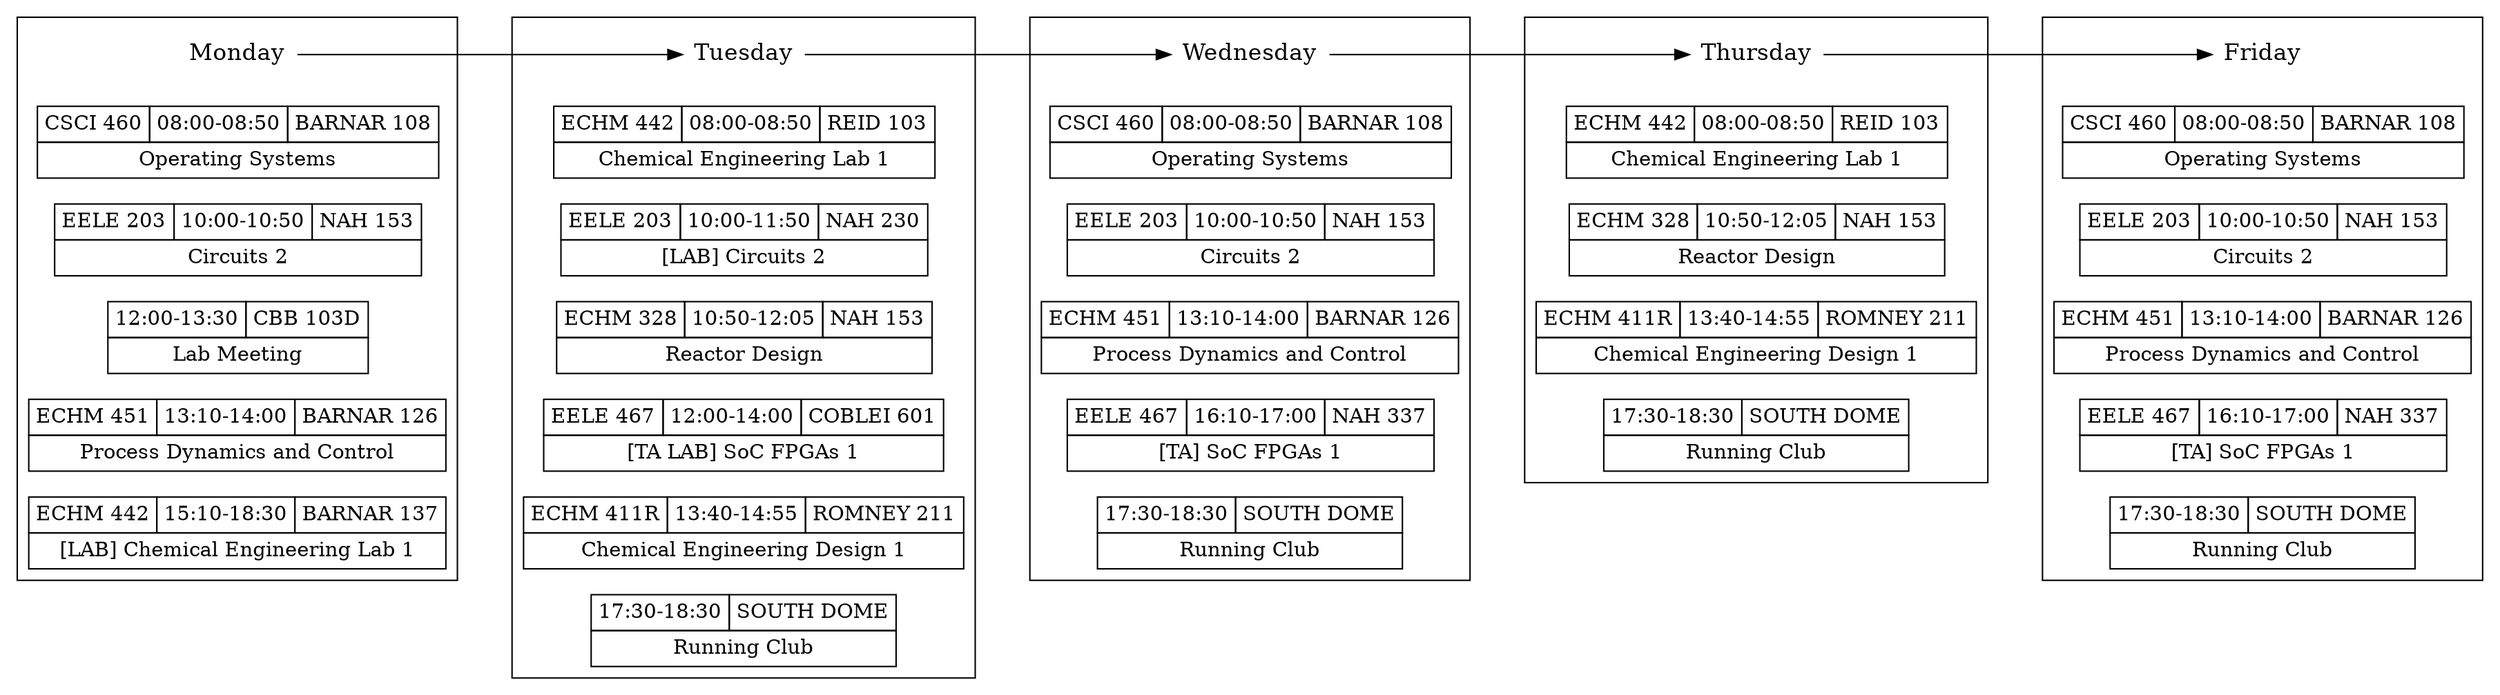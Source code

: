 digraph schedule {
    ranksep=.75; rankdir=LR; splines=false;

    {node [shape=plaintext,fontsize=16];
	"Monday" -> "Tuesday" -> "Wednesday" -> "Thursday" -> "Friday";
    }

    {node [shape=none, margin=0]
	subgraph clustermonday { rank = same; "Monday"; "CSCI460-m"; "EELE203-m"; "WORK-m-meeting"; "ECHM451-m"; "ECHM442-m-lab"; }
    }

    "CSCI460-m" [label=<
		 <TABLE BORDER="0" CELLBORDER="1" CELLSPACING="0" CELLPADDING="4">
		 <TR>
		 <TD>CSCI 460</TD>
		 <TD>08:00-08:50</TD>
		 <TD>BARNAR 108</TD>
		 </TR>
		 <TR><TD COLSPAN="3">Operating Systems</TD></TR>
		 </TABLE>>];

    "EELE203-m" [label=<
		 <TABLE BORDER="0" CELLBORDER="1" CELLSPACING="0" CELLPADDING="4">
		 <TR>
		 <TD>EELE 203</TD>
		 <TD>10:00-10:50</TD>
		 <TD>NAH 153</TD>
		 </TR>
		 <TR><TD COLSPAN="3">Circuits 2</TD></TR>
		 </TABLE>>];

    "WORK-m-meeting" [label=<
		      <TABLE BORDER="0" CELLBORDER="1" CELLSPACING="0" CELLPADDING="4">
		      <TR>
		      <TD>12:00-13:30</TD>
		      <TD>CBB 103D</TD>
		      </TR>
		      <TR><TD COLSPAN="2">Lab Meeting</TD></TR>
		      </TABLE>>];

    "ECHM451-m" [label=<
		 <TABLE BORDER="0" CELLBORDER="1" CELLSPACING="0" CELLPADDING="4">
		 <TR>
		 <TD>ECHM 451</TD>
		 <TD>13:10-14:00</TD>
		 <TD>BARNAR 126</TD>
		 </TR>
		 <TR><TD COLSPAN="3">Process Dynamics and Control</TD></TR>
		 </TABLE>>];

    "ECHM442-m-lab" [label=<
		     <TABLE BORDER="0" CELLBORDER="1" CELLSPACING="0" CELLPADDING="4">
		     <TR>
		     <TD>ECHM 442</TD>
		     <TD>15:10-18:30</TD>
		     <TD>BARNAR 137</TD>
		     </TR>
		     <TR><TD COLSPAN="3">[LAB] Chemical Engineering Lab 1</TD></TR>
		     </TABLE>>];

    {node [shape=none, margin=0]
	subgraph clustertuesday { rank = same; "Tuesday"; "ECHM442-t"; "EELE203-t-lab"; "ECHM328-t"; "EELE467-t-TA"; "ECHM411R-t"; "RUNNING-t"; }
    }

    "ECHM442-t" [label=<
		 <TABLE BORDER="0" CELLBORDER="1" CELLSPACING="0" CELLPADDING="4">
		 <TR>
		 <TD>ECHM 442</TD>
		 <TD>08:00-08:50</TD>
		 <TD>REID 103</TD>
		 </TR>
		 <TR><TD COLSPAN="3">Chemical Engineering Lab 1</TD></TR>
		 </TABLE>>];

    "EELE203-t-lab" [label=<
		     <TABLE BORDER="0" CELLBORDER="1" CELLSPACING="0" CELLPADDING="4">
		     <TR>
		     <TD>EELE 203</TD>
		     <TD>10:00-11:50</TD>
		     <TD>NAH 230</TD>
		     </TR>
		     <TR><TD COLSPAN="3">[LAB] Circuits 2</TD></TR>
		     </TABLE>>];

    "ECHM328-t" [label=<
		 <TABLE BORDER="0" CELLBORDER="1" CELLSPACING="0" CELLPADDING="4">
		 <TR>
		 <TD>ECHM 328</TD>
		 <TD>10:50-12:05</TD>
		 <TD>NAH 153</TD>
		 </TR>
		 <TR><TD COLSPAN="3">Reactor Design</TD></TR>
		 </TABLE>>];

    "EELE467-t-TA" [label=<
		    <TABLE BORDER="0" CELLBORDER="1" CELLSPACING="0" CELLPADDING="4">
		    <TR>
		    <TD>EELE 467</TD>
		    <TD>12:00-14:00</TD>
		    <TD>COBLEI 601</TD>
		    </TR>
		    <TR><TD COLSPAN="3">[TA LAB] SoC FPGAs 1</TD></TR>
		    </TABLE>>];

    "ECHM411R-t" [label=<
		  <TABLE BORDER="0" CELLBORDER="1" CELLSPACING="0" CELLPADDING="4">
		  <TR>
		  <TD>ECHM 411R</TD>
		  <TD>13:40-14:55</TD>
		  <TD>ROMNEY 211</TD>
		  </TR>
		  <TR><TD COLSPAN="3">Chemical Engineering Design 1</TD></TR>
		  </TABLE>>];

    "RUNNING-t" [label=<
		 <TABLE BORDER="0" CELLBORDER="1" CELLSPACING="0" CELLPADDING="4">
		 <TR>
		 <TD>17:30-18:30</TD>
		 <TD>SOUTH DOME</TD>
		 </TR>
		 <TR><TD COLSPAN="2">Running Club</TD></TR>
		 </TABLE>>];

    {node [shape=none, margin=0]
	subgraph clusterwednesday { rank = same; "Wednesday"; "CSCI460-w"; "EELE203-w"; "ECHM451-w"; "EELE467-w-TA"; "RUNNING-w"; }
    }

    "CSCI460-w" [label=<
		 <TABLE BORDER="0" CELLBORDER="1" CELLSPACING="0" CELLPADDING="4">
		 <TR>
		 <TD>CSCI 460</TD>
		 <TD>08:00-08:50</TD>
		 <TD>BARNAR 108</TD>
		 </TR>
		 <TR><TD COLSPAN="3">Operating Systems</TD></TR>
		 </TABLE>>];

    "EELE203-w" [label=<
		 <TABLE BORDER="0" CELLBORDER="1" CELLSPACING="0" CELLPADDING="4">
		 <TR>
		 <TD>EELE 203</TD>
		 <TD>10:00-10:50</TD>
		 <TD>NAH 153</TD>
		 </TR>
		 <TR><TD COLSPAN="3">Circuits 2</TD></TR>
		 </TABLE>>];

    "ECHM451-w" [label=<
		 <TABLE BORDER="0" CELLBORDER="1" CELLSPACING="0" CELLPADDING="4">
		 <TR>
		 <TD>ECHM 451</TD>
		 <TD>13:10-14:00</TD>
		 <TD>BARNAR 126</TD>
		 </TR>
		 <TR><TD COLSPAN="3">Process Dynamics and Control</TD></TR>
		 </TABLE>>];

    "EELE467-w-TA" [label=<
		    <TABLE BORDER="0" CELLBORDER="1" CELLSPACING="0" CELLPADDING="4">
		    <TR>
		    <TD>EELE 467</TD>
		    <TD>16:10-17:00</TD>
		    <TD>NAH 337</TD>
		    </TR>
		    <TR><TD COLSPAN="3">[TA] SoC FPGAs 1</TD></TR>
		    </TABLE>>];

    "RUNNING-w" [label=<
		 <TABLE BORDER="0" CELLBORDER="1" CELLSPACING="0" CELLPADDING="4">
		 <TR>
		 <TD>17:30-18:30</TD>
		 <TD>SOUTH DOME</TD>
		 </TR>
		 <TR><TD COLSPAN="2">Running Club</TD></TR>
		 </TABLE>>];

    {node [shape=none, margin=0]
	subgraph clusterthursday { rank = same; "Thursday"; "ECHM442-r"; "ECHM328-r"; "ECHM411R-r"; "RUNNING-r"; }
    }

    "ECHM442-r" [label=<
		 <TABLE BORDER="0" CELLBORDER="1" CELLSPACING="0" CELLPADDING="4">
		 <TR>
		 <TD>ECHM 442</TD>
		 <TD>08:00-08:50</TD>
		 <TD>REID 103</TD>
		 </TR>
		 <TR><TD COLSPAN="3">Chemical Engineering Lab 1</TD></TR>
		 </TABLE>>];

    "ECHM328-r" [label=<
		 <TABLE BORDER="0" CELLBORDER="1" CELLSPACING="0" CELLPADDING="4">
		 <TR>
		 <TD>ECHM 328</TD>
		 <TD>10:50-12:05</TD>
		 <TD>NAH 153</TD>
		 </TR>
		 <TR><TD COLSPAN="3">Reactor Design</TD></TR>
		 </TABLE>>];

    "ECHM411R-r" [label=<
		  <TABLE BORDER="0" CELLBORDER="1" CELLSPACING="0" CELLPADDING="4">
		  <TR>
		  <TD>ECHM 411R</TD>
		  <TD>13:40-14:55</TD>
		  <TD>ROMNEY 211</TD>
		  </TR>
		  <TR><TD COLSPAN="3">Chemical Engineering Design 1</TD></TR>
		  </TABLE>>];

    "RUNNING-r" [label=<
		 <TABLE BORDER="0" CELLBORDER="1" CELLSPACING="0" CELLPADDING="4">
		 <TR>
		 <TD>17:30-18:30</TD>
		 <TD>SOUTH DOME</TD>
		 </TR>
		 <TR><TD COLSPAN="2">Running Club</TD></TR>
		 </TABLE>>];

    {node [shape=none, margin=0]
	subgraph clusterfriday { rank = same; "Friday"; "CSCI460-f"; "EELE203-f"; "ECHM451-f"; "EELE467-f-TA"; "RUNNING-f"; }
    }

    "CSCI460-f" [label=<
		 <TABLE BORDER="0" CELLBORDER="1" CELLSPACING="0" CELLPADDING="4">
		 <TR>
		 <TD>CSCI 460</TD>
		 <TD>08:00-08:50</TD>
		 <TD>BARNAR 108</TD>
		 </TR>
		 <TR><TD COLSPAN="3">Operating Systems</TD></TR>
		 </TABLE>>];

    "EELE203-f" [label=<
		 <TABLE BORDER="0" CELLBORDER="1" CELLSPACING="0" CELLPADDING="4">
		 <TR>
		 <TD>EELE 203</TD>
		 <TD>10:00-10:50</TD>
		 <TD>NAH 153</TD>
		 </TR>
		 <TR><TD COLSPAN="3">Circuits 2</TD></TR>
		 </TABLE>>];

    "ECHM451-f" [label=<
		 <TABLE BORDER="0" CELLBORDER="1" CELLSPACING="0" CELLPADDING="4">
		 <TR>
		 <TD>ECHM 451</TD>
		 <TD>13:10-14:00</TD>
		 <TD>BARNAR 126</TD>
		 </TR>
		 <TR><TD COLSPAN="3">Process Dynamics and Control</TD></TR>
		 </TABLE>>];

    "EELE467-f-TA" [label=<
		    <TABLE BORDER="0" CELLBORDER="1" CELLSPACING="0" CELLPADDING="4">
		    <TR>
		    <TD>EELE 467</TD>
		    <TD>16:10-17:00</TD>
		    <TD>NAH 337</TD>
		    </TR>
		    <TR><TD COLSPAN="3">[TA] SoC FPGAs 1</TD></TR>
		    </TABLE>>];

    "RUNNING-f" [label=<
		 <TABLE BORDER="0" CELLBORDER="1" CELLSPACING="0" CELLPADDING="4">
		 <TR>
		 <TD>17:30-18:30</TD>
		 <TD>SOUTH DOME</TD>
		 </TR>
		 <TR><TD COLSPAN="2">Running Club</TD></TR>
		 </TABLE>>];
}
